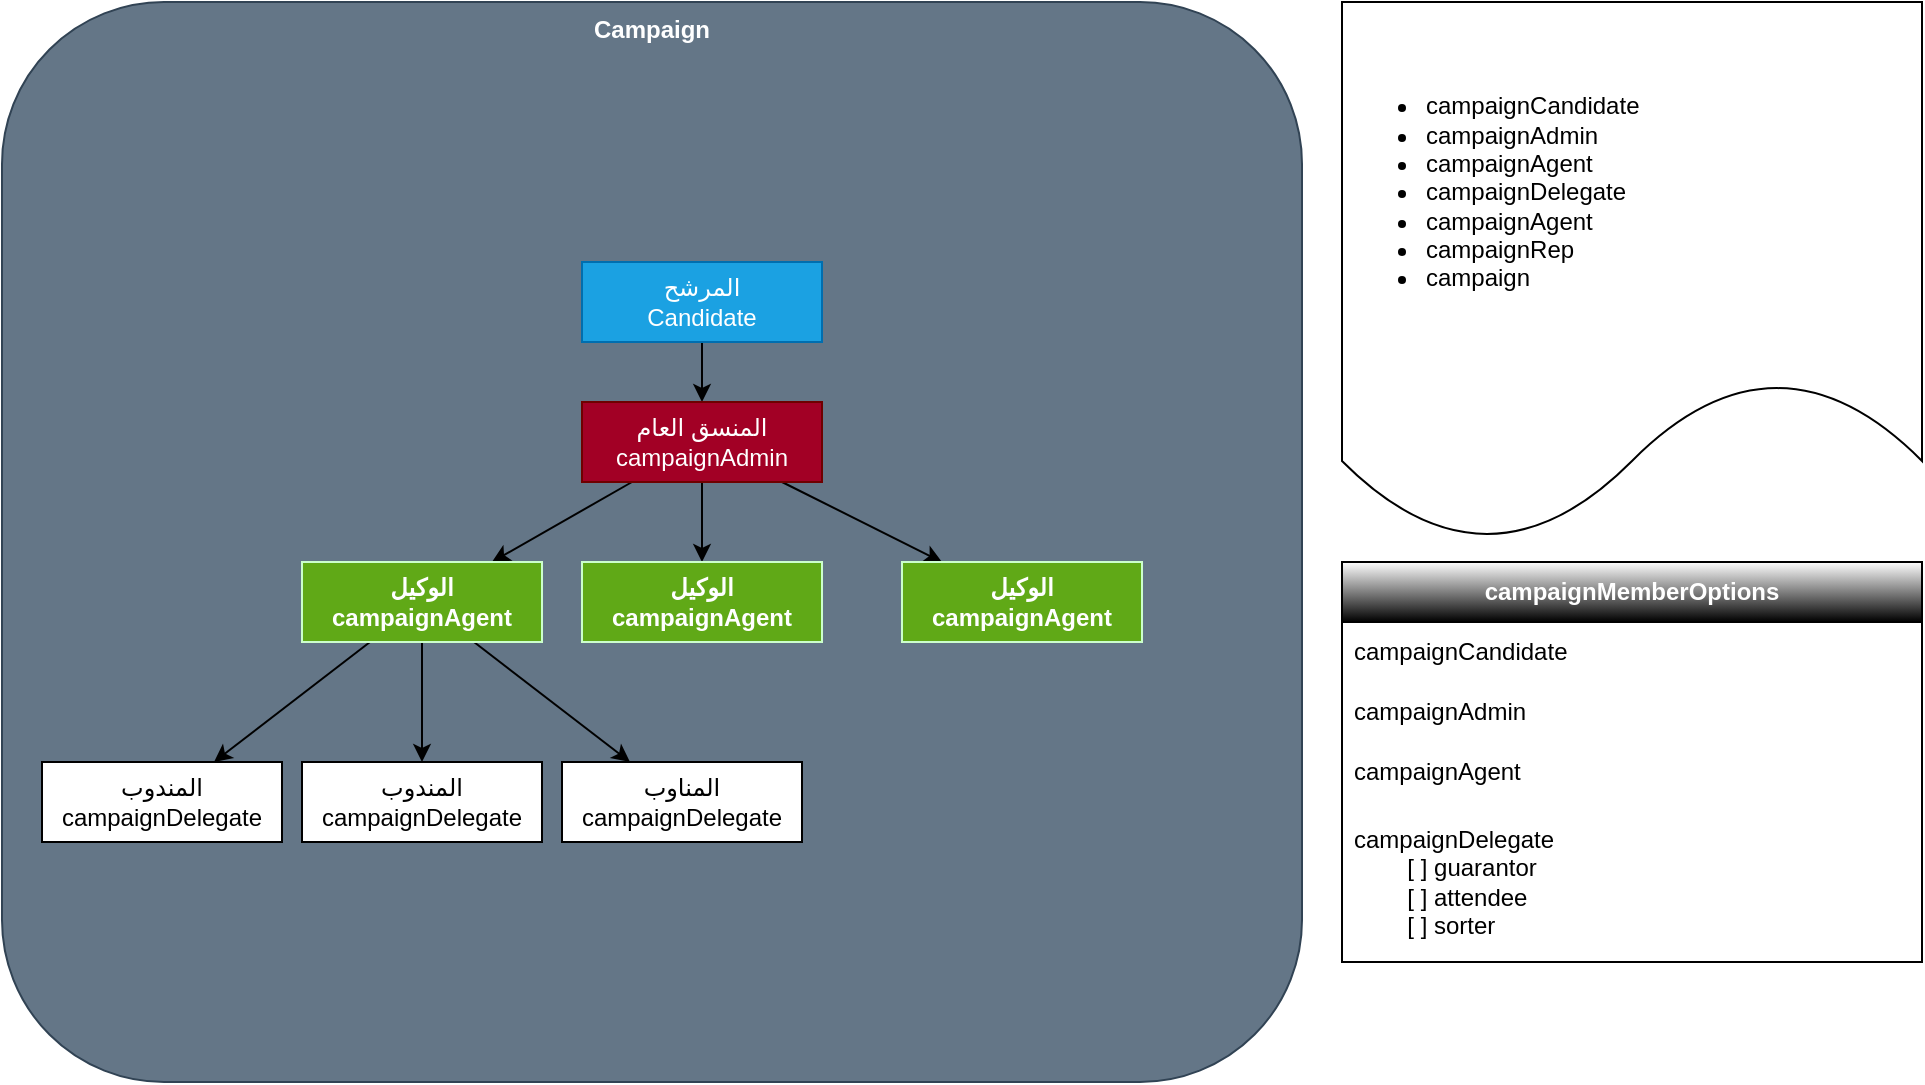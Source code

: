 <mxfile>
    <diagram id="9Tzryszt9GZ-6a8wWbes" name="Page-1">
        <mxGraphModel dx="525" dy="371" grid="1" gridSize="10" guides="1" tooltips="1" connect="1" arrows="1" fold="1" page="1" pageScale="1" pageWidth="850" pageHeight="1100" math="0" shadow="0">
            <root>
                <mxCell id="0"/>
                <mxCell id="1" parent="0"/>
                <mxCell id="4" value="Campaign" style="rounded=1;whiteSpace=wrap;html=1;horizontal=1;verticalAlign=top;fillColor=#647687;strokeColor=#314354;fontStyle=1;fontColor=#ffffff;" parent="1" vertex="1">
                    <mxGeometry x="50" y="80" width="650" height="540" as="geometry"/>
                </mxCell>
                <mxCell id="8" value="" style="edgeStyle=none;html=1;" parent="1" source="5" target="7" edge="1">
                    <mxGeometry relative="1" as="geometry"/>
                </mxCell>
                <mxCell id="5" value="المرشح&lt;br&gt;Candidate" style="rounded=0;whiteSpace=wrap;html=1;fillColor=#1ba1e2;fontColor=#ffffff;strokeColor=#006EAF;" parent="1" vertex="1">
                    <mxGeometry x="340" y="210" width="120" height="40" as="geometry"/>
                </mxCell>
                <mxCell id="12" value="" style="edgeStyle=none;html=1;" parent="1" source="7" target="11" edge="1">
                    <mxGeometry relative="1" as="geometry"/>
                </mxCell>
                <mxCell id="16" value="" style="edgeStyle=none;html=1;" parent="1" source="7" target="13" edge="1">
                    <mxGeometry relative="1" as="geometry"/>
                </mxCell>
                <mxCell id="17" style="edgeStyle=none;html=1;" parent="1" source="7" target="14" edge="1">
                    <mxGeometry relative="1" as="geometry"/>
                </mxCell>
                <mxCell id="7" value="المنسق العام&lt;br&gt;campaignAdmin" style="rounded=0;whiteSpace=wrap;html=1;fillColor=#a20025;fontColor=#ffffff;strokeColor=#6F0000;" parent="1" vertex="1">
                    <mxGeometry x="340" y="280" width="120" height="40" as="geometry"/>
                </mxCell>
                <mxCell id="21" value="" style="edgeStyle=none;html=1;" parent="1" source="11" target="19" edge="1">
                    <mxGeometry relative="1" as="geometry"/>
                </mxCell>
                <mxCell id="22" style="edgeStyle=none;html=1;" parent="1" source="11" target="18" edge="1">
                    <mxGeometry relative="1" as="geometry"/>
                </mxCell>
                <mxCell id="23" style="edgeStyle=none;html=1;" parent="1" source="11" target="20" edge="1">
                    <mxGeometry relative="1" as="geometry"/>
                </mxCell>
                <mxCell id="11" value="الوكيل&lt;br&gt;campaignAgent" style="rounded=0;whiteSpace=wrap;html=1;fontStyle=1;fontColor=#ffffff;fillColor=#60a917;strokeColor=#CCFFCC;" parent="1" vertex="1">
                    <mxGeometry x="200" y="360" width="120" height="40" as="geometry"/>
                </mxCell>
                <mxCell id="13" value="الوكيل&lt;br&gt;campaignAgent" style="rounded=0;whiteSpace=wrap;html=1;fontStyle=1;fontColor=#ffffff;fillColor=#60a917;strokeColor=#CCFFCC;" parent="1" vertex="1">
                    <mxGeometry x="340" y="360" width="120" height="40" as="geometry"/>
                </mxCell>
                <mxCell id="14" value="الوكيل&lt;br&gt;campaignAgent" style="rounded=0;whiteSpace=wrap;html=1;fillColor=#60a917;fontColor=#ffffff;strokeColor=#CCFFCC;fontStyle=1" parent="1" vertex="1">
                    <mxGeometry x="500" y="360" width="120" height="40" as="geometry"/>
                </mxCell>
                <mxCell id="18" value="المندوب&lt;br&gt;campaignDelegate" style="rounded=0;whiteSpace=wrap;html=1;" parent="1" vertex="1">
                    <mxGeometry x="70" y="460" width="120" height="40" as="geometry"/>
                </mxCell>
                <mxCell id="19" value="المندوب&lt;br&gt;campaignDelegate" style="rounded=0;whiteSpace=wrap;html=1;" parent="1" vertex="1">
                    <mxGeometry x="200" y="460" width="120" height="40" as="geometry"/>
                </mxCell>
                <mxCell id="20" value="المناوب&lt;br&gt;campaignDelegate" style="rounded=0;whiteSpace=wrap;html=1;" parent="1" vertex="1">
                    <mxGeometry x="330" y="460" width="120" height="40" as="geometry"/>
                </mxCell>
                <mxCell id="24" value="&lt;ul&gt;&lt;li&gt;campaignCandidate&lt;/li&gt;&lt;li&gt;campaignAdmin&lt;/li&gt;&lt;li&gt;campaignAgent&lt;/li&gt;&lt;li&gt;campaignDelegate&lt;/li&gt;&lt;li&gt;campaignAgent&lt;/li&gt;&lt;li&gt;campaignRep&lt;/li&gt;&lt;li&gt;campaign&lt;/li&gt;&lt;/ul&gt;" style="shape=document;whiteSpace=wrap;html=1;boundedLbl=1;align=left;" parent="1" vertex="1">
                    <mxGeometry x="720" y="80" width="290" height="270" as="geometry"/>
                </mxCell>
                <mxCell id="28" value="&lt;span style=&quot;color: rgb(255, 255, 255); font-weight: 700;&quot;&gt;campaignMemberOptions&lt;/span&gt;" style="swimlane;fontStyle=0;childLayout=stackLayout;horizontal=1;startSize=30;horizontalStack=0;resizeParent=1;resizeParentMax=0;resizeLast=0;collapsible=1;marginBottom=0;whiteSpace=wrap;html=1;gradientColor=default;" vertex="1" parent="1">
                    <mxGeometry x="720" y="360" width="290" height="200" as="geometry"/>
                </mxCell>
                <mxCell id="29" value="campaignCandidate" style="text;strokeColor=none;fillColor=none;align=left;verticalAlign=middle;spacingLeft=4;spacingRight=4;overflow=hidden;points=[[0,0.5],[1,0.5]];portConstraint=eastwest;rotatable=0;whiteSpace=wrap;html=1;" vertex="1" parent="28">
                    <mxGeometry y="30" width="290" height="30" as="geometry"/>
                </mxCell>
                <mxCell id="33" value="campaignAdmin&lt;span style=&quot;white-space: pre;&quot;&gt;&#9;&lt;/span&gt;&lt;span style=&quot;white-space: pre;&quot;&gt;&#9;&lt;/span&gt;" style="text;strokeColor=none;fillColor=none;align=left;verticalAlign=middle;spacingLeft=4;spacingRight=4;overflow=hidden;points=[[0,0.5],[1,0.5]];portConstraint=eastwest;rotatable=0;whiteSpace=wrap;html=1;" vertex="1" parent="28">
                    <mxGeometry y="60" width="290" height="30" as="geometry"/>
                </mxCell>
                <mxCell id="34" value="campaignAgent&lt;span style=&quot;white-space: pre;&quot;&gt;&#9;&lt;/span&gt;&lt;span style=&quot;white-space: pre;&quot;&gt;&#9;&lt;/span&gt;" style="text;strokeColor=none;fillColor=none;align=left;verticalAlign=middle;spacingLeft=4;spacingRight=4;overflow=hidden;points=[[0,0.5],[1,0.5]];portConstraint=eastwest;rotatable=0;whiteSpace=wrap;html=1;" vertex="1" parent="28">
                    <mxGeometry y="90" width="290" height="30" as="geometry"/>
                </mxCell>
                <mxCell id="30" value="campaignDelegate&lt;span style=&quot;white-space: pre;&quot;&gt;&#9;&lt;/span&gt;&lt;br&gt;&lt;span style=&quot;white-space: pre;&quot;&gt;&lt;span style=&quot;white-space: pre;&quot;&gt;&#9;&lt;/span&gt;[&lt;/span&gt;&amp;nbsp;] guarantor&amp;nbsp;&lt;br&gt;&lt;span style=&quot;white-space: pre;&quot;&gt;&#9;&lt;/span&gt;[ ] attendee&lt;br&gt;&lt;span style=&quot;white-space: pre;&quot;&gt;&#9;&lt;/span&gt;[ ] sorter&lt;br&gt;" style="text;strokeColor=none;fillColor=none;align=left;verticalAlign=middle;spacingLeft=4;spacingRight=4;overflow=hidden;points=[[0,0.5],[1,0.5]];portConstraint=eastwest;rotatable=0;whiteSpace=wrap;html=1;" vertex="1" parent="28">
                    <mxGeometry y="120" width="290" height="80" as="geometry"/>
                </mxCell>
            </root>
        </mxGraphModel>
    </diagram>
</mxfile>